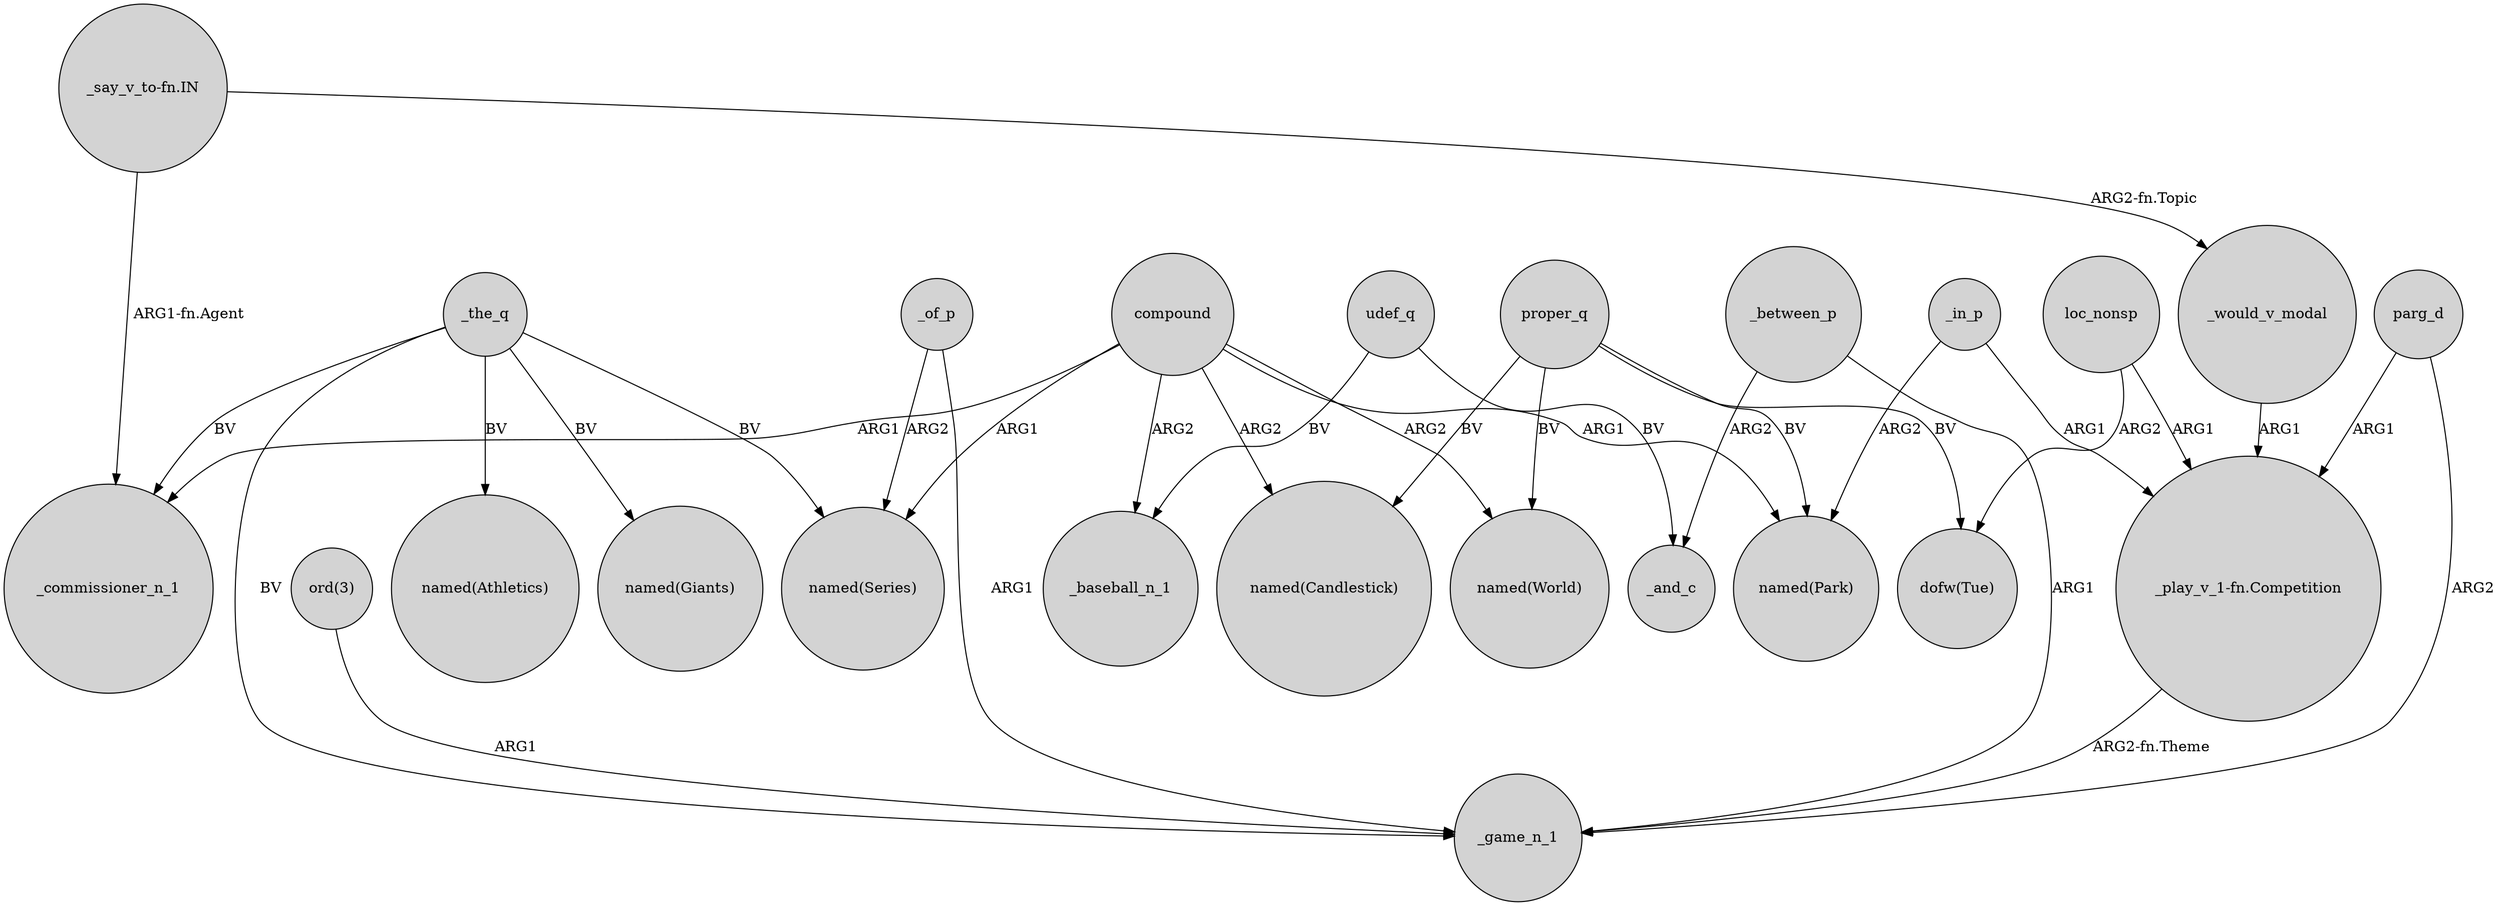 digraph {
	node [shape=circle style=filled]
	"_say_v_to-fn.IN" -> _would_v_modal [label="ARG2-fn.Topic"]
	"ord(3)" -> _game_n_1 [label=ARG1]
	"_say_v_to-fn.IN" -> _commissioner_n_1 [label="ARG1-fn.Agent"]
	_the_q -> "named(Series)" [label=BV]
	udef_q -> _baseball_n_1 [label=BV]
	compound -> "named(Series)" [label=ARG1]
	loc_nonsp -> "_play_v_1-fn.Competition" [label=ARG1]
	proper_q -> "dofw(Tue)" [label=BV]
	_the_q -> "named(Athletics)" [label=BV]
	proper_q -> "named(Park)" [label=BV]
	_of_p -> _game_n_1 [label=ARG1]
	_between_p -> _game_n_1 [label=ARG1]
	compound -> _baseball_n_1 [label=ARG2]
	_the_q -> _commissioner_n_1 [label=BV]
	_would_v_modal -> "_play_v_1-fn.Competition" [label=ARG1]
	compound -> "named(World)" [label=ARG2]
	"_play_v_1-fn.Competition" -> _game_n_1 [label="ARG2-fn.Theme"]
	loc_nonsp -> "dofw(Tue)" [label=ARG2]
	_in_p -> "named(Park)" [label=ARG2]
	_between_p -> _and_c [label=ARG2]
	compound -> _commissioner_n_1 [label=ARG1]
	proper_q -> "named(World)" [label=BV]
	proper_q -> "named(Candlestick)" [label=BV]
	parg_d -> "_play_v_1-fn.Competition" [label=ARG1]
	_the_q -> _game_n_1 [label=BV]
	_the_q -> "named(Giants)" [label=BV]
	compound -> "named(Park)" [label=ARG1]
	compound -> "named(Candlestick)" [label=ARG2]
	_of_p -> "named(Series)" [label=ARG2]
	udef_q -> _and_c [label=BV]
	_in_p -> "_play_v_1-fn.Competition" [label=ARG1]
	parg_d -> _game_n_1 [label=ARG2]
}
